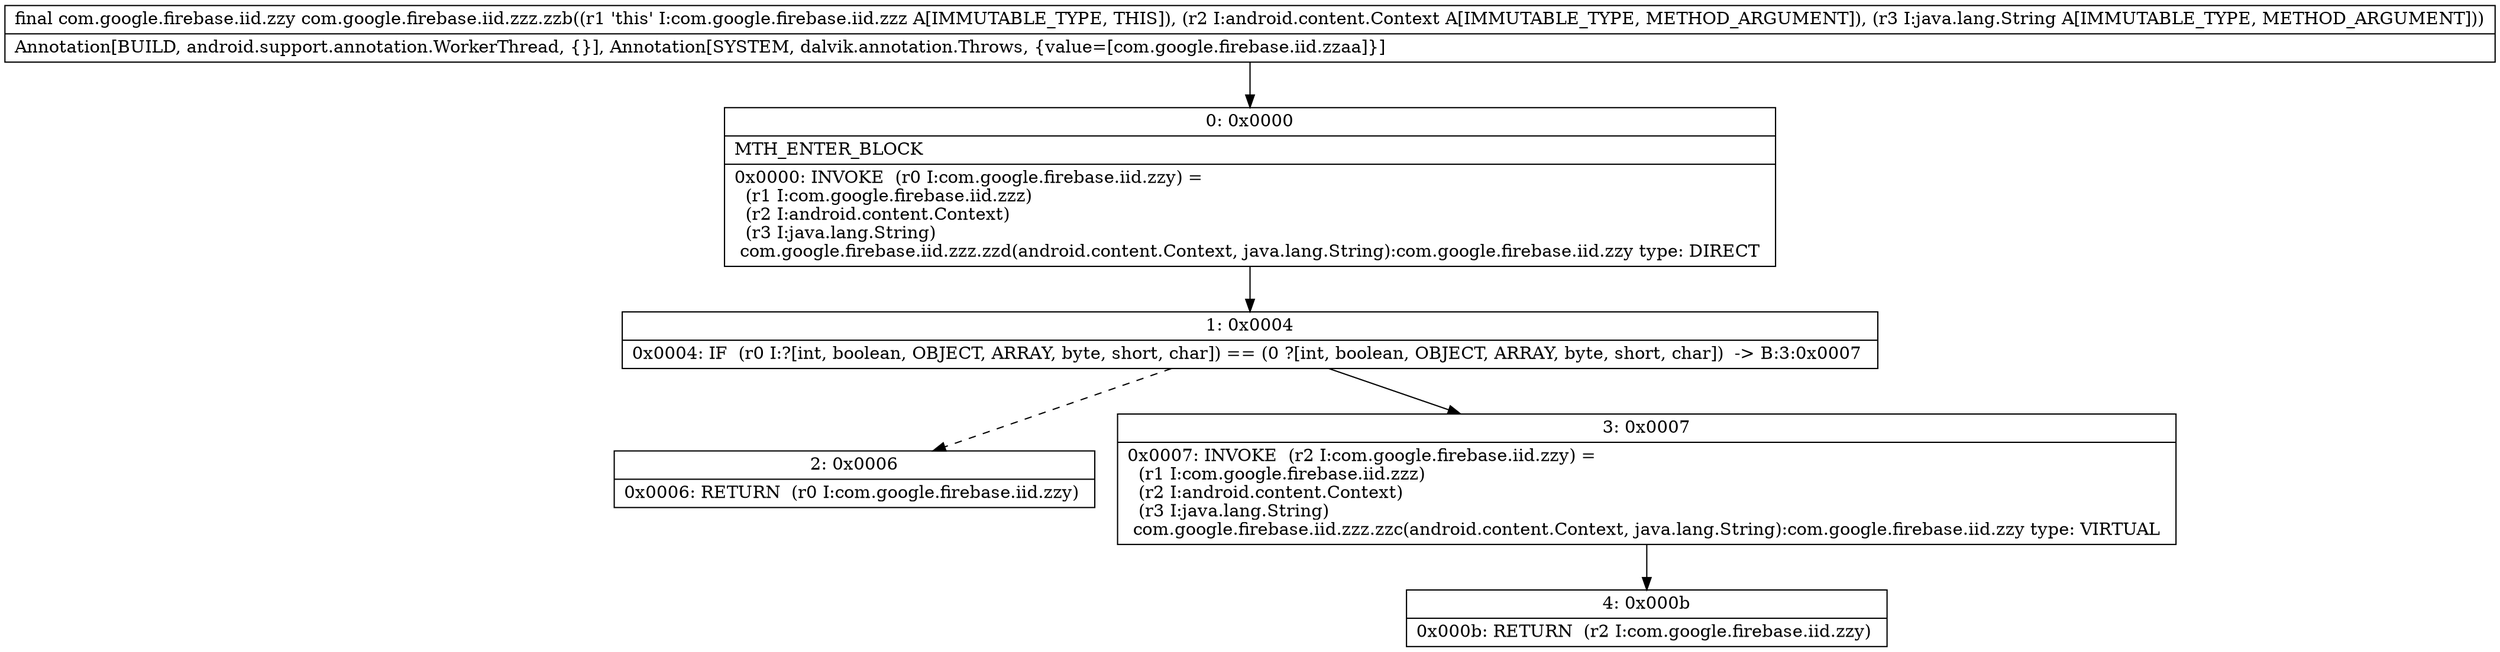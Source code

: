 digraph "CFG forcom.google.firebase.iid.zzz.zzb(Landroid\/content\/Context;Ljava\/lang\/String;)Lcom\/google\/firebase\/iid\/zzy;" {
Node_0 [shape=record,label="{0\:\ 0x0000|MTH_ENTER_BLOCK\l|0x0000: INVOKE  (r0 I:com.google.firebase.iid.zzy) = \l  (r1 I:com.google.firebase.iid.zzz)\l  (r2 I:android.content.Context)\l  (r3 I:java.lang.String)\l com.google.firebase.iid.zzz.zzd(android.content.Context, java.lang.String):com.google.firebase.iid.zzy type: DIRECT \l}"];
Node_1 [shape=record,label="{1\:\ 0x0004|0x0004: IF  (r0 I:?[int, boolean, OBJECT, ARRAY, byte, short, char]) == (0 ?[int, boolean, OBJECT, ARRAY, byte, short, char])  \-\> B:3:0x0007 \l}"];
Node_2 [shape=record,label="{2\:\ 0x0006|0x0006: RETURN  (r0 I:com.google.firebase.iid.zzy) \l}"];
Node_3 [shape=record,label="{3\:\ 0x0007|0x0007: INVOKE  (r2 I:com.google.firebase.iid.zzy) = \l  (r1 I:com.google.firebase.iid.zzz)\l  (r2 I:android.content.Context)\l  (r3 I:java.lang.String)\l com.google.firebase.iid.zzz.zzc(android.content.Context, java.lang.String):com.google.firebase.iid.zzy type: VIRTUAL \l}"];
Node_4 [shape=record,label="{4\:\ 0x000b|0x000b: RETURN  (r2 I:com.google.firebase.iid.zzy) \l}"];
MethodNode[shape=record,label="{final com.google.firebase.iid.zzy com.google.firebase.iid.zzz.zzb((r1 'this' I:com.google.firebase.iid.zzz A[IMMUTABLE_TYPE, THIS]), (r2 I:android.content.Context A[IMMUTABLE_TYPE, METHOD_ARGUMENT]), (r3 I:java.lang.String A[IMMUTABLE_TYPE, METHOD_ARGUMENT]))  | Annotation[BUILD, android.support.annotation.WorkerThread, \{\}], Annotation[SYSTEM, dalvik.annotation.Throws, \{value=[com.google.firebase.iid.zzaa]\}]\l}"];
MethodNode -> Node_0;
Node_0 -> Node_1;
Node_1 -> Node_2[style=dashed];
Node_1 -> Node_3;
Node_3 -> Node_4;
}

